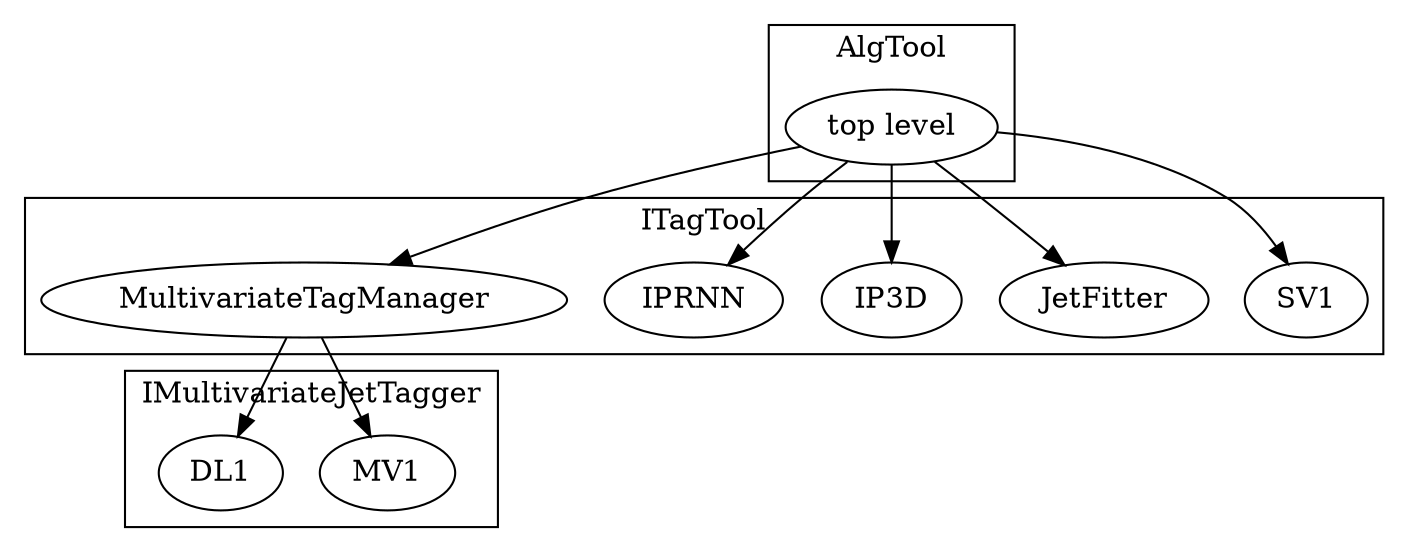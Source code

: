 digraph G {
  overlap=scale

  subgraph cluster_1 {
    label="AlgTool"
    top [label="top level"]
  }
  subgraph cluster_2 {
    label="ITagTool"
    sv1 [label="SV1"]
    jf [label="JetFitter"]
    ip3d [label="IP3D"]
    iprnn [label="IPRNN"]
    mvtm [label="MultivariateTagManager"]
  }
  subgraph cluster_3 {
    label="IMultivariateJetTagger"
    mv1 [label="MV1"]
    dl1 [label="DL1"]
  }
  top -> sv1
  top -> mvtm
  top -> jf
  top -> ip3d
  top -> iprnn
  mvtm -> mv1
  mvtm -> dl1

}